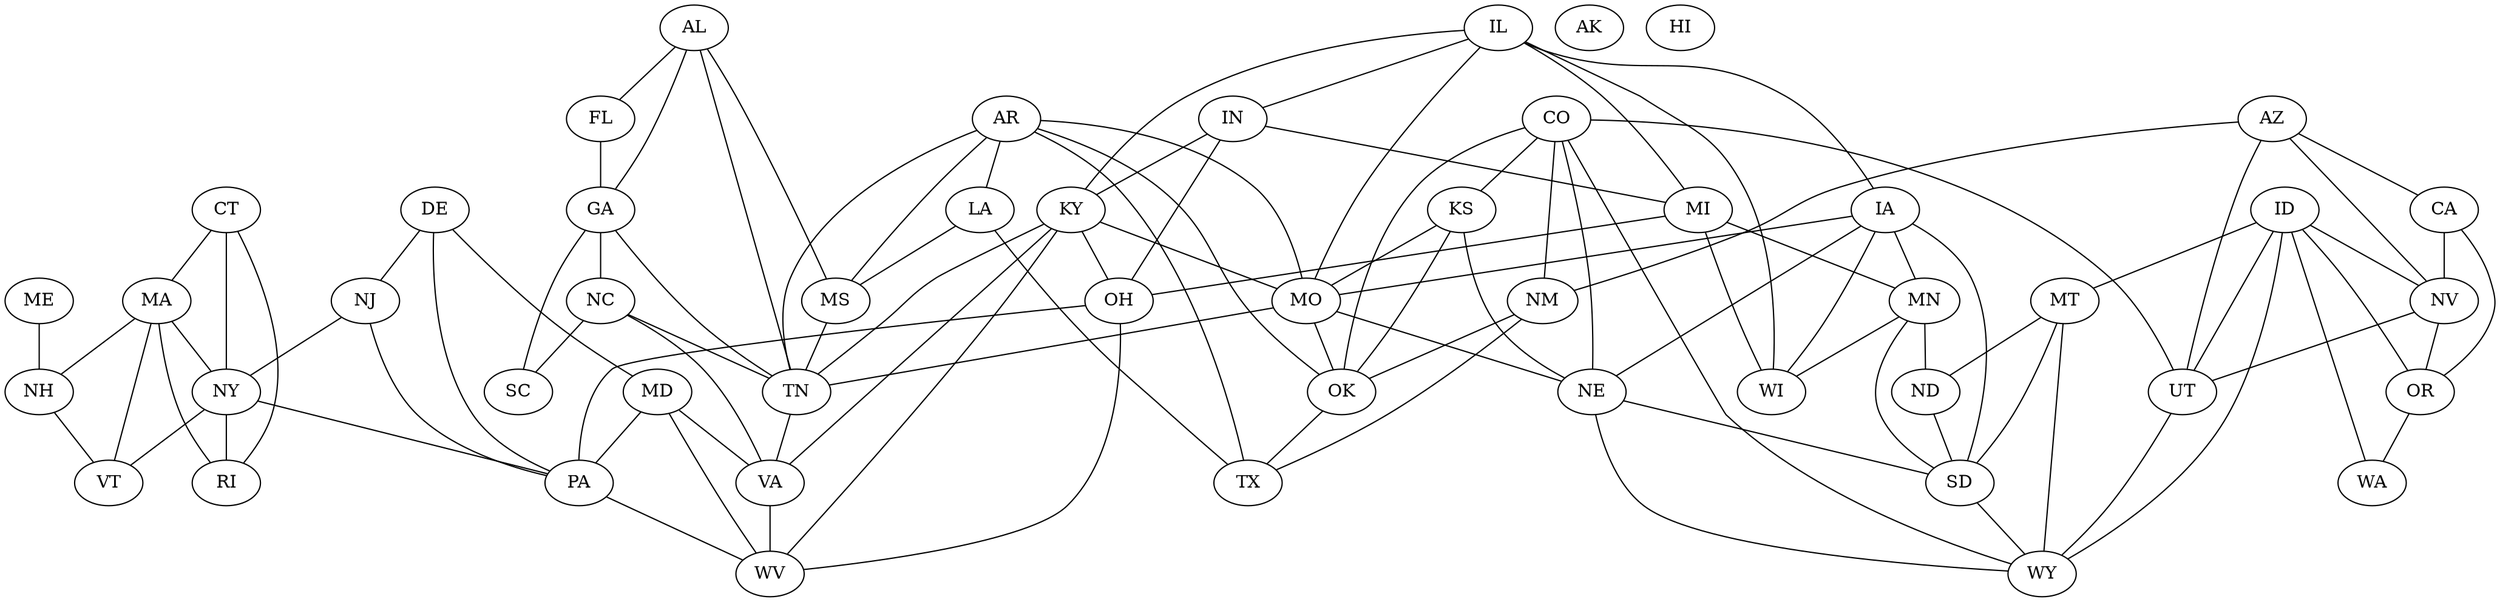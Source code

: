 graph "USA" {
  AL -- FL, GA, MS, TN
  AK
  AZ -- CA, NV, NM, UT
  AR -- LA, MS, MO, OK, TN, TX
  CA -- NV, OR
  CO -- KS, NE, NM, OK, UT, WY
  CT -- MA, NY, RI
  DE -- MD, NJ, PA
  FL -- GA
  GA -- NC, SC, TN
  HI
  ID -- MT, NV, OR, UT, WA, WY
  IL -- IN, IA, MI, KY, MO, WI
  IN -- KY, MI, OH
  IA -- MN, MO, NE, SD, WI
  KS -- MO, NE, OK
  KY -- MO, OH, TN, VA, WV
  LA -- MS, TX
  ME -- NH
  MD -- PA, VA, WV
  MA -- NH, NY, RI, VT
  MI -- MN, OH, WI
  MN -- ND, SD, WI
  MS -- TN
  MO -- NE, OK, TN
  MT -- ND, SD, WY
  NE -- SD, WY
  NV -- OR, UT
  NH -- VT
  NJ -- NY, PA
  NM -- OK, TX
  NY -- PA, RI, VT
  NC -- SC, TN, VA
  ND -- SD
  OH -- PA, WV
  OK -- TX
  OR -- WA
  PA -- WV
  SD -- WY
  TN -- VA
  UT -- WY
  VA -- WV
}



